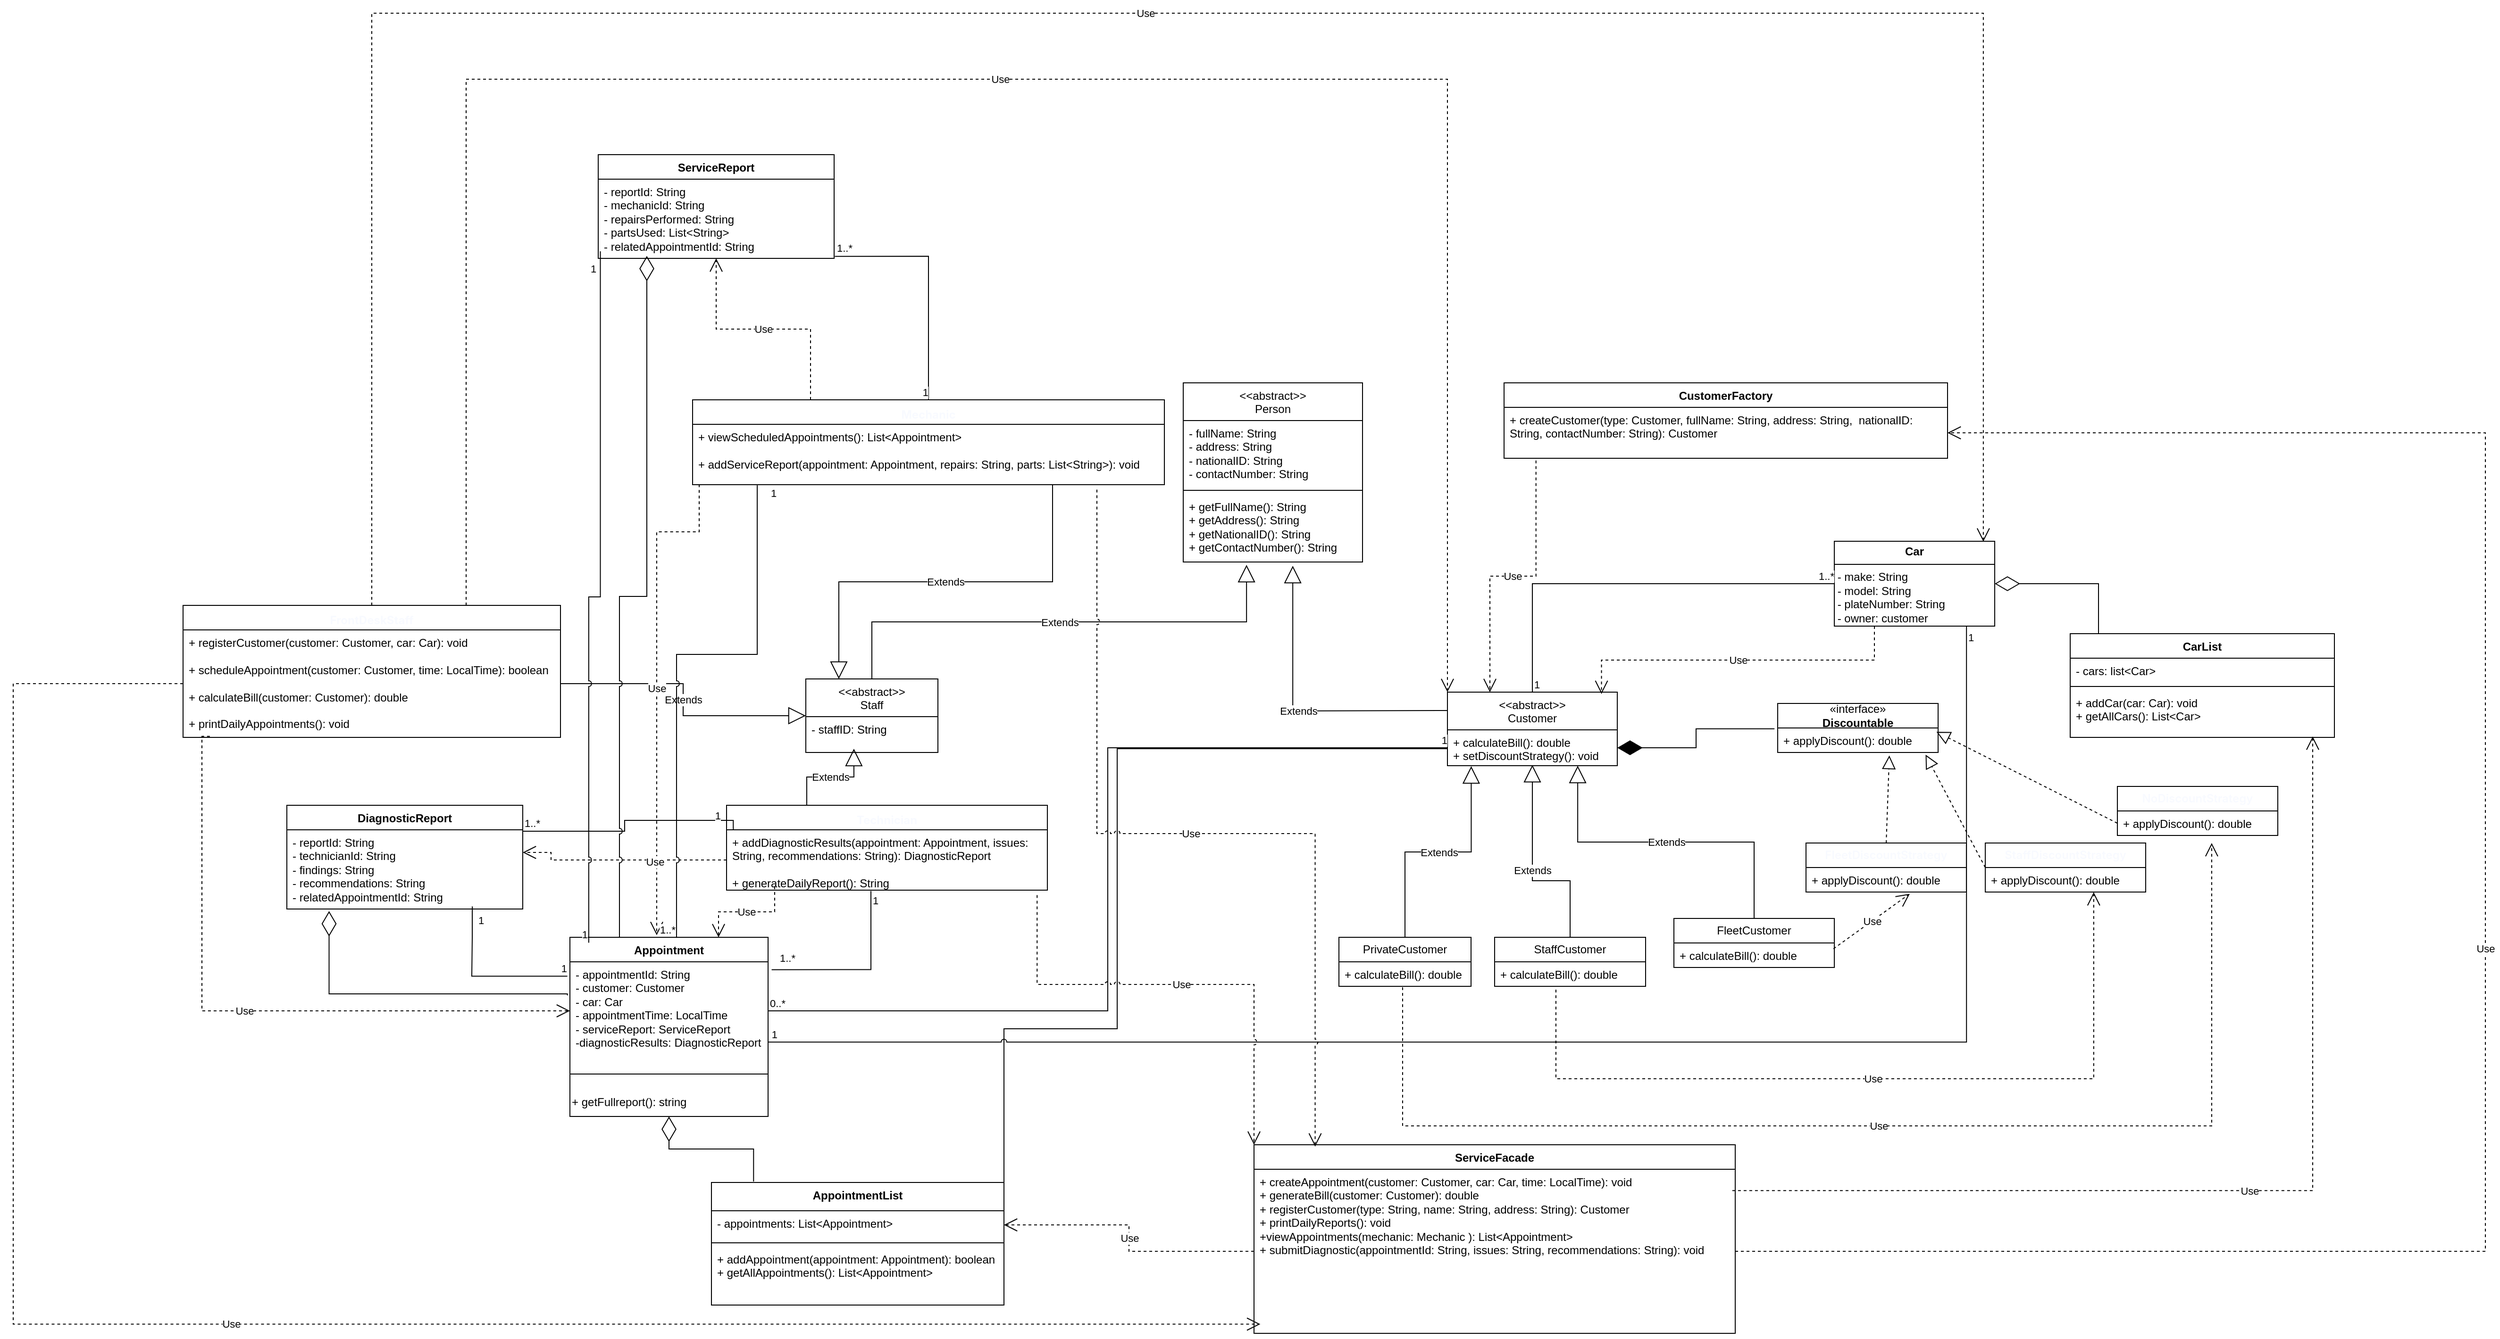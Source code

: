 <mxfile version="26.0.4">
  <diagram name="Page-1" id="F8OejdXnMEDwn3cMBVzV">
    <mxGraphModel dx="3134" dy="1936" grid="1" gridSize="10" guides="1" tooltips="1" connect="1" arrows="1" fold="1" page="1" pageScale="1" pageWidth="850" pageHeight="1100" math="0" shadow="0">
      <root>
        <mxCell id="0" />
        <mxCell id="1" parent="0" />
        <mxCell id="5vk18v3mWEnDuS70m716-1" value="PrivateCustomer" style="swimlane;fontStyle=0;childLayout=stackLayout;horizontal=1;startSize=26;fillColor=none;horizontalStack=0;resizeParent=1;resizeParentMax=0;resizeLast=0;collapsible=1;marginBottom=0;whiteSpace=wrap;html=1;" parent="1" vertex="1">
          <mxGeometry x="355" y="270" width="140" height="52" as="geometry" />
        </mxCell>
        <mxCell id="5vk18v3mWEnDuS70m716-2" value="&lt;div&gt;&lt;span style=&quot;background-color: transparent; color: light-dark(rgb(0, 0, 0), rgb(255, 255, 255));&quot;&gt;+ calculateBill(): double&lt;/span&gt;&lt;br&gt;&lt;/div&gt;&lt;div&gt;&lt;span style=&quot;background-color: transparent; color: light-dark(rgb(0, 0, 0), rgb(255, 255, 255));&quot;&gt;&lt;br&gt;&lt;/span&gt;&lt;/div&gt;" style="text;strokeColor=none;fillColor=none;align=left;verticalAlign=top;spacingLeft=4;spacingRight=4;overflow=hidden;rotatable=0;points=[[0,0.5],[1,0.5]];portConstraint=eastwest;whiteSpace=wrap;html=1;" parent="5vk18v3mWEnDuS70m716-1" vertex="1">
          <mxGeometry y="26" width="140" height="26" as="geometry" />
        </mxCell>
        <mxCell id="5vk18v3mWEnDuS70m716-3" value="FleetCustomer" style="swimlane;fontStyle=0;childLayout=stackLayout;horizontal=1;startSize=26;fillColor=none;horizontalStack=0;resizeParent=1;resizeParentMax=0;resizeLast=0;collapsible=1;marginBottom=0;whiteSpace=wrap;html=1;" parent="1" vertex="1">
          <mxGeometry x="710" y="250" width="170" height="52" as="geometry" />
        </mxCell>
        <mxCell id="5vk18v3mWEnDuS70m716-4" value="&lt;div&gt;&lt;span style=&quot;background-color: transparent; color: light-dark(rgb(0, 0, 0), rgb(255, 255, 255));&quot;&gt;+ calculateBill(): double&lt;/span&gt;&lt;br&gt;&lt;/div&gt;&lt;div&gt;&lt;span style=&quot;background-color: transparent; color: light-dark(rgb(0, 0, 0), rgb(255, 255, 255));&quot;&gt;&lt;br&gt;&lt;/span&gt;&lt;/div&gt;" style="text;strokeColor=none;fillColor=none;align=left;verticalAlign=top;spacingLeft=4;spacingRight=4;overflow=hidden;rotatable=0;points=[[0,0.5],[1,0.5]];portConstraint=eastwest;whiteSpace=wrap;html=1;" parent="5vk18v3mWEnDuS70m716-3" vertex="1">
          <mxGeometry y="26" width="170" height="26" as="geometry" />
        </mxCell>
        <mxCell id="5vk18v3mWEnDuS70m716-6" value="StaffCustomer" style="swimlane;fontStyle=0;childLayout=stackLayout;horizontal=1;startSize=26;fillColor=none;horizontalStack=0;resizeParent=1;resizeParentMax=0;resizeLast=0;collapsible=1;marginBottom=0;whiteSpace=wrap;html=1;" parent="1" vertex="1">
          <mxGeometry x="520" y="270" width="160" height="52" as="geometry" />
        </mxCell>
        <mxCell id="5vk18v3mWEnDuS70m716-7" value="&lt;div&gt;&lt;span style=&quot;background-color: transparent; color: light-dark(rgb(0, 0, 0), rgb(255, 255, 255));&quot;&gt;+ calculateBill(): double&lt;/span&gt;&lt;br&gt;&lt;/div&gt;&lt;div&gt;&lt;span style=&quot;background-color: transparent; color: light-dark(rgb(0, 0, 0), rgb(255, 255, 255));&quot;&gt;&lt;br&gt;&lt;/span&gt;&lt;/div&gt;" style="text;strokeColor=none;fillColor=none;align=left;verticalAlign=top;spacingLeft=4;spacingRight=4;overflow=hidden;rotatable=0;points=[[0,0.5],[1,0.5]];portConstraint=eastwest;whiteSpace=wrap;html=1;" parent="5vk18v3mWEnDuS70m716-6" vertex="1">
          <mxGeometry y="26" width="160" height="26" as="geometry" />
        </mxCell>
        <mxCell id="5vk18v3mWEnDuS70m716-9" value="&lt;span style=&quot;font-weight: 400;&quot;&gt;&amp;lt;&amp;lt;abstract&amp;gt;&amp;gt;&lt;/span&gt;&lt;div style=&quot;font-weight: 400;&quot;&gt;Customer&lt;/div&gt;" style="swimlane;fontStyle=1;align=center;verticalAlign=top;childLayout=stackLayout;horizontal=1;startSize=40;horizontalStack=0;resizeParent=1;resizeParentMax=0;resizeLast=0;collapsible=1;marginBottom=0;whiteSpace=wrap;html=1;" parent="1" vertex="1">
          <mxGeometry x="470" y="10" width="180" height="78" as="geometry" />
        </mxCell>
        <mxCell id="5vk18v3mWEnDuS70m716-10" value="&lt;div&gt;&lt;span style=&quot;background-color: transparent; color: light-dark(rgb(0, 0, 0), rgb(255, 255, 255));&quot;&gt;+ calculateBill(): double&lt;/span&gt;&lt;br&gt;&lt;/div&gt;&lt;div&gt;&lt;span style=&quot;background-color: transparent; color: light-dark(rgb(0, 0, 0), rgb(255, 255, 255));&quot;&gt;+ setDiscountStrategy(): void&lt;/span&gt;&lt;/div&gt;" style="text;strokeColor=none;fillColor=none;align=left;verticalAlign=top;spacingLeft=4;spacingRight=4;overflow=hidden;rotatable=0;points=[[0,0.5],[1,0.5]];portConstraint=eastwest;whiteSpace=wrap;html=1;" parent="5vk18v3mWEnDuS70m716-9" vertex="1">
          <mxGeometry y="40" width="180" height="38" as="geometry" />
        </mxCell>
        <mxCell id="5vk18v3mWEnDuS70m716-11" value="Extends" style="endArrow=block;endSize=16;endFill=0;html=1;rounded=0;exitX=0.5;exitY=0;exitDx=0;exitDy=0;entryX=0.767;entryY=1;entryDx=0;entryDy=0;entryPerimeter=0;edgeStyle=elbowEdgeStyle;elbow=vertical;" parent="1" source="5vk18v3mWEnDuS70m716-3" target="5vk18v3mWEnDuS70m716-10" edge="1">
          <mxGeometry width="160" relative="1" as="geometry">
            <mxPoint x="730" y="360" as="sourcePoint" />
            <mxPoint x="890" y="360" as="targetPoint" />
          </mxGeometry>
        </mxCell>
        <mxCell id="5vk18v3mWEnDuS70m716-12" value="Extends" style="endArrow=block;endSize=16;endFill=0;html=1;rounded=0;exitX=0.5;exitY=0;exitDx=0;exitDy=0;entryX=0.14;entryY=1.014;entryDx=0;entryDy=0;entryPerimeter=0;edgeStyle=elbowEdgeStyle;elbow=vertical;" parent="1" source="5vk18v3mWEnDuS70m716-1" target="5vk18v3mWEnDuS70m716-10" edge="1">
          <mxGeometry width="160" relative="1" as="geometry">
            <mxPoint x="670" y="400" as="sourcePoint" />
            <mxPoint x="650" y="260" as="targetPoint" />
          </mxGeometry>
        </mxCell>
        <mxCell id="5vk18v3mWEnDuS70m716-13" value="Extends" style="endArrow=block;endSize=16;endFill=0;html=1;rounded=0;exitX=0.5;exitY=0;exitDx=0;exitDy=0;entryX=0.5;entryY=0.978;entryDx=0;entryDy=0;entryPerimeter=0;edgeStyle=elbowEdgeStyle;elbow=vertical;" parent="1" source="5vk18v3mWEnDuS70m716-6" target="5vk18v3mWEnDuS70m716-10" edge="1">
          <mxGeometry width="160" relative="1" as="geometry">
            <mxPoint x="470" y="386" as="sourcePoint" />
            <mxPoint x="531" y="250" as="targetPoint" />
            <Array as="points">
              <mxPoint x="570" y="210" />
            </Array>
          </mxGeometry>
        </mxCell>
        <mxCell id="5vk18v3mWEnDuS70m716-14" value="«interface»&lt;br&gt;&lt;b&gt;Discountable&lt;/b&gt;" style="swimlane;fontStyle=0;childLayout=stackLayout;horizontal=1;startSize=26;fillColor=none;horizontalStack=0;resizeParent=1;resizeParentMax=0;resizeLast=0;collapsible=1;marginBottom=0;whiteSpace=wrap;html=1;" parent="1" vertex="1">
          <mxGeometry x="820" y="22" width="170" height="52" as="geometry" />
        </mxCell>
        <mxCell id="5vk18v3mWEnDuS70m716-15" value="+ applyDiscount(): double" style="text;strokeColor=none;fillColor=none;align=left;verticalAlign=top;spacingLeft=4;spacingRight=4;overflow=hidden;rotatable=0;points=[[0,0.5],[1,0.5]];portConstraint=eastwest;whiteSpace=wrap;html=1;" parent="5vk18v3mWEnDuS70m716-14" vertex="1">
          <mxGeometry y="26" width="170" height="26" as="geometry" />
        </mxCell>
        <mxCell id="5vk18v3mWEnDuS70m716-18" value="&lt;p style=&quot;margin:0px;margin-top:4px;text-align:center;&quot;&gt;&lt;b&gt;Car&lt;/b&gt;&lt;/p&gt;&lt;hr size=&quot;1&quot; style=&quot;border-style:solid;&quot;&gt;&amp;nbsp;- make: String&lt;br&gt;&amp;nbsp;- model: String&lt;div&gt;&amp;nbsp;- plateNumber: String&lt;br&gt;&lt;div style=&quot;height:2px;&quot;&gt;&amp;nbsp;- owner: customer&lt;/div&gt;&lt;/div&gt;" style="verticalAlign=top;align=left;overflow=fill;html=1;whiteSpace=wrap;" parent="1" vertex="1">
          <mxGeometry x="880" y="-150" width="170" height="90" as="geometry" />
        </mxCell>
        <mxCell id="5vk18v3mWEnDuS70m716-19" value="Use" style="endArrow=open;endSize=12;dashed=1;html=1;rounded=0;exitX=0.25;exitY=1;exitDx=0;exitDy=0;entryX=0.907;entryY=0.026;entryDx=0;entryDy=0;edgeStyle=elbowEdgeStyle;elbow=vertical;entryPerimeter=0;" parent="1" source="5vk18v3mWEnDuS70m716-18" target="5vk18v3mWEnDuS70m716-9" edge="1">
          <mxGeometry width="160" relative="1" as="geometry">
            <mxPoint x="650" y="-60" as="sourcePoint" />
            <mxPoint x="810" y="-60" as="targetPoint" />
          </mxGeometry>
        </mxCell>
        <mxCell id="5vk18v3mWEnDuS70m716-20" value="CarList" style="swimlane;fontStyle=1;align=center;verticalAlign=top;childLayout=stackLayout;horizontal=1;startSize=26;horizontalStack=0;resizeParent=1;resizeParentMax=0;resizeLast=0;collapsible=1;marginBottom=0;whiteSpace=wrap;html=1;" parent="1" vertex="1">
          <mxGeometry x="1130" y="-52" width="280" height="110" as="geometry" />
        </mxCell>
        <mxCell id="5vk18v3mWEnDuS70m716-21" value="- cars: list&amp;lt;Car&amp;gt;" style="text;strokeColor=none;fillColor=none;align=left;verticalAlign=top;spacingLeft=4;spacingRight=4;overflow=hidden;rotatable=0;points=[[0,0.5],[1,0.5]];portConstraint=eastwest;whiteSpace=wrap;html=1;" parent="5vk18v3mWEnDuS70m716-20" vertex="1">
          <mxGeometry y="26" width="280" height="26" as="geometry" />
        </mxCell>
        <mxCell id="5vk18v3mWEnDuS70m716-22" value="" style="line;strokeWidth=1;fillColor=none;align=left;verticalAlign=middle;spacingTop=-1;spacingLeft=3;spacingRight=3;rotatable=0;labelPosition=right;points=[];portConstraint=eastwest;strokeColor=inherit;" parent="5vk18v3mWEnDuS70m716-20" vertex="1">
          <mxGeometry y="52" width="280" height="8" as="geometry" />
        </mxCell>
        <mxCell id="5vk18v3mWEnDuS70m716-23" value="&lt;div&gt;+ addCar(car: Car): void&lt;/div&gt;&lt;div&gt;&lt;span style=&quot;background-color: transparent; color: light-dark(rgb(0, 0, 0), rgb(255, 255, 255));&quot;&gt;+ getAllCars(): List&amp;lt;Car&amp;gt;&lt;/span&gt;&lt;br&gt;&lt;/div&gt;" style="text;strokeColor=none;fillColor=none;align=left;verticalAlign=top;spacingLeft=4;spacingRight=4;overflow=hidden;rotatable=0;points=[[0,0.5],[1,0.5]];portConstraint=eastwest;whiteSpace=wrap;html=1;" parent="5vk18v3mWEnDuS70m716-20" vertex="1">
          <mxGeometry y="60" width="280" height="50" as="geometry" />
        </mxCell>
        <mxCell id="5vk18v3mWEnDuS70m716-24" value="&lt;div&gt;&lt;span style=&quot;font-weight: normal;&quot; data-end=&quot;374&quot; data-start=&quot;364&quot;&gt;&amp;lt;&amp;lt;abstract&amp;gt;&amp;gt;&lt;/span&gt;&lt;/div&gt;&lt;span style=&quot;font-weight: normal;&quot; data-end=&quot;374&quot; data-start=&quot;364&quot;&gt;Person&lt;/span&gt;" style="swimlane;fontStyle=1;align=center;verticalAlign=top;childLayout=stackLayout;horizontal=1;startSize=40;horizontalStack=0;resizeParent=1;resizeParentMax=0;resizeLast=0;collapsible=1;marginBottom=0;whiteSpace=wrap;html=1;" parent="1" vertex="1">
          <mxGeometry x="190" y="-318" width="190" height="190" as="geometry" />
        </mxCell>
        <mxCell id="5vk18v3mWEnDuS70m716-25" value="- fullName: String&lt;div&gt;- address: String&lt;br&gt;&lt;/div&gt;&lt;div&gt;- nationalID: String&lt;br&gt;&lt;/div&gt;&lt;div&gt;- contactNumber: String&lt;/div&gt;" style="text;strokeColor=none;fillColor=none;align=left;verticalAlign=top;spacingLeft=4;spacingRight=4;overflow=hidden;rotatable=0;points=[[0,0.5],[1,0.5]];portConstraint=eastwest;whiteSpace=wrap;html=1;" parent="5vk18v3mWEnDuS70m716-24" vertex="1">
          <mxGeometry y="40" width="190" height="70" as="geometry" />
        </mxCell>
        <mxCell id="5vk18v3mWEnDuS70m716-26" value="" style="line;strokeWidth=1;fillColor=none;align=left;verticalAlign=middle;spacingTop=-1;spacingLeft=3;spacingRight=3;rotatable=0;labelPosition=right;points=[];portConstraint=eastwest;strokeColor=inherit;" parent="5vk18v3mWEnDuS70m716-24" vertex="1">
          <mxGeometry y="110" width="190" height="8" as="geometry" />
        </mxCell>
        <mxCell id="5vk18v3mWEnDuS70m716-27" value="&lt;div&gt;+ getFullName(): String&lt;/div&gt;&lt;div&gt;+ getAddress(): String&lt;/div&gt;&lt;div&gt;+ getNationalID(): String&lt;/div&gt;&lt;div&gt;+ getContactNumber(): String&lt;/div&gt;" style="text;strokeColor=none;fillColor=none;align=left;verticalAlign=top;spacingLeft=4;spacingRight=4;overflow=hidden;rotatable=0;points=[[0,0.5],[1,0.5]];portConstraint=eastwest;whiteSpace=wrap;html=1;" parent="5vk18v3mWEnDuS70m716-24" vertex="1">
          <mxGeometry y="118" width="190" height="72" as="geometry" />
        </mxCell>
        <mxCell id="5vk18v3mWEnDuS70m716-28" value="Extends" style="endArrow=block;endSize=16;endFill=0;html=1;rounded=0;exitX=0;exitY=0.25;exitDx=0;exitDy=0;entryX=0.611;entryY=1.056;entryDx=0;entryDy=0;entryPerimeter=0;edgeStyle=elbowEdgeStyle;elbow=vertical;" parent="1" source="5vk18v3mWEnDuS70m716-9" target="5vk18v3mWEnDuS70m716-27" edge="1">
          <mxGeometry width="160" relative="1" as="geometry">
            <mxPoint x="420" y="-80" as="sourcePoint" />
            <mxPoint x="580" y="-80" as="targetPoint" />
            <Array as="points">
              <mxPoint x="390" y="30" />
            </Array>
          </mxGeometry>
        </mxCell>
        <mxCell id="5vk18v3mWEnDuS70m716-29" value="" style="endArrow=none;html=1;edgeStyle=orthogonalEdgeStyle;rounded=0;exitX=0.5;exitY=0;exitDx=0;exitDy=0;entryX=0;entryY=0.5;entryDx=0;entryDy=0;" parent="1" source="5vk18v3mWEnDuS70m716-9" target="5vk18v3mWEnDuS70m716-18" edge="1">
          <mxGeometry relative="1" as="geometry">
            <mxPoint x="540" y="-80" as="sourcePoint" />
            <mxPoint x="700" y="-80" as="targetPoint" />
          </mxGeometry>
        </mxCell>
        <mxCell id="5vk18v3mWEnDuS70m716-30" value="1" style="edgeLabel;resizable=0;html=1;align=left;verticalAlign=bottom;" parent="5vk18v3mWEnDuS70m716-29" connectable="0" vertex="1">
          <mxGeometry x="-1" relative="1" as="geometry" />
        </mxCell>
        <mxCell id="5vk18v3mWEnDuS70m716-31" value="1..*" style="edgeLabel;resizable=0;html=1;align=right;verticalAlign=bottom;" parent="5vk18v3mWEnDuS70m716-29" connectable="0" vertex="1">
          <mxGeometry x="1" relative="1" as="geometry" />
        </mxCell>
        <mxCell id="5vk18v3mWEnDuS70m716-32" value="" style="endArrow=diamondThin;endFill=0;endSize=24;html=1;rounded=0;exitX=0.5;exitY=0;exitDx=0;exitDy=0;edgeStyle=elbowEdgeStyle;entryX=1;entryY=0.5;entryDx=0;entryDy=0;" parent="1" source="5vk18v3mWEnDuS70m716-20" target="5vk18v3mWEnDuS70m716-18" edge="1">
          <mxGeometry width="160" relative="1" as="geometry">
            <mxPoint x="1110" y="-130" as="sourcePoint" />
            <mxPoint x="1110" y="-160" as="targetPoint" />
          </mxGeometry>
        </mxCell>
        <mxCell id="5vk18v3mWEnDuS70m716-33" value="&lt;span style=&quot;font-weight: 400;&quot;&gt;&amp;lt;&amp;lt;abstract&amp;gt;&amp;gt;&lt;/span&gt;&lt;div style=&quot;font-weight: 400;&quot;&gt;Staff&lt;/div&gt;" style="swimlane;fontStyle=1;align=center;verticalAlign=top;childLayout=stackLayout;horizontal=1;startSize=40;horizontalStack=0;resizeParent=1;resizeParentMax=0;resizeLast=0;collapsible=1;marginBottom=0;whiteSpace=wrap;html=1;" parent="1" vertex="1">
          <mxGeometry x="-210" y="-4" width="140" height="78" as="geometry" />
        </mxCell>
        <mxCell id="5vk18v3mWEnDuS70m716-34" value="&lt;div&gt;- staffID: String&lt;/div&gt;&lt;div&gt;&lt;span style=&quot;background-color: transparent; color: light-dark(rgb(0, 0, 0), rgb(255, 255, 255));&quot;&gt;&lt;br&gt;&lt;/span&gt;&lt;/div&gt;" style="text;strokeColor=none;fillColor=none;align=left;verticalAlign=top;spacingLeft=4;spacingRight=4;overflow=hidden;rotatable=0;points=[[0,0.5],[1,0.5]];portConstraint=eastwest;whiteSpace=wrap;html=1;" parent="5vk18v3mWEnDuS70m716-33" vertex="1">
          <mxGeometry y="40" width="140" height="38" as="geometry" />
        </mxCell>
        <mxCell id="5vk18v3mWEnDuS70m716-35" value="&lt;h4 style=&quot;line-height: 28.575px; margin: 18.288px 0px 13.716px; color: rgb(248, 250, 255); font-family: quote-cjk-patch, Inter, system-ui, -apple-system, BlinkMacSystemFont, &amp;quot;Segoe UI&amp;quot;, Roboto, &amp;quot;Noto Sans&amp;quot;, Ubuntu, Cantarell, &amp;quot;Helvetica Neue&amp;quot;, Oxygen, &amp;quot;Open Sans&amp;quot;, sans-serif; text-align: start;&quot;&gt;&lt;font style=&quot;&quot;&gt;FrontDeskStaff&lt;/font&gt;&lt;/h4&gt;" style="swimlane;fontStyle=0;childLayout=stackLayout;horizontal=1;startSize=26;fillColor=none;horizontalStack=0;resizeParent=1;resizeParentMax=0;resizeLast=0;collapsible=1;marginBottom=0;whiteSpace=wrap;html=1;" parent="1" vertex="1">
          <mxGeometry x="-870" y="-82" width="400" height="140" as="geometry" />
        </mxCell>
        <mxCell id="5vk18v3mWEnDuS70m716-36" value="&lt;div&gt;+ registerCustomer(customer: Customer, car: Car): void&lt;br&gt;&lt;br&gt;&lt;/div&gt;&lt;div&gt;+ scheduleAppointment(customer: Customer, time: LocalTime): boolean&lt;/div&gt;&lt;div&gt;&lt;br&gt;&lt;/div&gt;&lt;div&gt;+ calculateBill(customer: Customer): double&lt;/div&gt;&lt;div&gt;&lt;br&gt;&lt;/div&gt;&lt;div&gt;+ printDailyAppointments(): void&lt;/div&gt;" style="text;strokeColor=none;fillColor=none;align=left;verticalAlign=top;spacingLeft=4;spacingRight=4;overflow=hidden;rotatable=0;points=[[0,0.5],[1,0.5]];portConstraint=eastwest;whiteSpace=wrap;html=1;" parent="5vk18v3mWEnDuS70m716-35" vertex="1">
          <mxGeometry y="26" width="400" height="114" as="geometry" />
        </mxCell>
        <mxCell id="5vk18v3mWEnDuS70m716-37" value="Extends" style="endArrow=block;endSize=16;endFill=0;html=1;rounded=0;exitX=0.5;exitY=0;exitDx=0;exitDy=0;entryX=0.353;entryY=1.042;entryDx=0;entryDy=0;entryPerimeter=0;edgeStyle=elbowEdgeStyle;elbow=vertical;" parent="1" source="5vk18v3mWEnDuS70m716-33" target="5vk18v3mWEnDuS70m716-27" edge="1">
          <mxGeometry width="160" relative="1" as="geometry">
            <mxPoint x="-130" y="-80" as="sourcePoint" />
            <mxPoint x="30" y="-80" as="targetPoint" />
          </mxGeometry>
        </mxCell>
        <mxCell id="5vk18v3mWEnDuS70m716-38" value="Extends" style="endArrow=block;endSize=16;endFill=0;html=1;rounded=0;exitX=1;exitY=0.5;exitDx=0;exitDy=0;entryX=0;entryY=0.5;entryDx=0;entryDy=0;edgeStyle=elbowEdgeStyle;" parent="1" source="5vk18v3mWEnDuS70m716-36" target="5vk18v3mWEnDuS70m716-33" edge="1">
          <mxGeometry width="160" relative="1" as="geometry">
            <mxPoint x="-350" y="-120" as="sourcePoint" />
            <mxPoint x="-190" y="-120" as="targetPoint" />
          </mxGeometry>
        </mxCell>
        <mxCell id="5vk18v3mWEnDuS70m716-39" value="&lt;h4 style=&quot;line-height: 28.575px; margin: 18.288px 0px 13.716px; color: rgb(248, 250, 255); font-family: quote-cjk-patch, Inter, system-ui, -apple-system, BlinkMacSystemFont, &amp;quot;Segoe UI&amp;quot;, Roboto, &amp;quot;Noto Sans&amp;quot;, Ubuntu, Cantarell, &amp;quot;Helvetica Neue&amp;quot;, Oxygen, &amp;quot;Open Sans&amp;quot;, sans-serif; text-align: start;&quot;&gt;&lt;font style=&quot;&quot;&gt;Mechanic&lt;/font&gt;&lt;/h4&gt;" style="swimlane;fontStyle=0;childLayout=stackLayout;horizontal=1;startSize=26;fillColor=none;horizontalStack=0;resizeParent=1;resizeParentMax=0;resizeLast=0;collapsible=1;marginBottom=0;whiteSpace=wrap;html=1;" parent="1" vertex="1">
          <mxGeometry x="-330" y="-300" width="500" height="90" as="geometry" />
        </mxCell>
        <mxCell id="5vk18v3mWEnDuS70m716-40" value="&lt;div&gt;+ viewScheduledAppointments(): List&amp;lt;Appointment&amp;gt;&lt;/div&gt;&lt;div&gt;&lt;br&gt;&lt;/div&gt;&lt;div&gt;+ addServiceReport(appointment: Appointment, repairs: String, parts: List&amp;lt;String&amp;gt;): void&lt;/div&gt;" style="text;strokeColor=none;fillColor=none;align=left;verticalAlign=top;spacingLeft=4;spacingRight=4;overflow=hidden;rotatable=0;points=[[0,0.5],[1,0.5]];portConstraint=eastwest;whiteSpace=wrap;html=1;" parent="5vk18v3mWEnDuS70m716-39" vertex="1">
          <mxGeometry y="26" width="500" height="64" as="geometry" />
        </mxCell>
        <mxCell id="5vk18v3mWEnDuS70m716-41" value="Extends" style="endArrow=block;endSize=16;endFill=0;html=1;rounded=0;exitX=0.763;exitY=1.002;exitDx=0;exitDy=0;edgeStyle=elbowEdgeStyle;entryX=0.25;entryY=0;entryDx=0;entryDy=0;exitPerimeter=0;elbow=vertical;" parent="1" source="5vk18v3mWEnDuS70m716-40" target="5vk18v3mWEnDuS70m716-33" edge="1">
          <mxGeometry width="160" relative="1" as="geometry">
            <mxPoint x="-360" y="100" as="sourcePoint" />
            <mxPoint x="-180" y="-60" as="targetPoint" />
          </mxGeometry>
        </mxCell>
        <mxCell id="5vk18v3mWEnDuS70m716-42" value="&lt;h4 style=&quot;line-height: 28.575px; margin: 18.288px 0px 13.716px; color: rgb(248, 250, 255); font-family: quote-cjk-patch, Inter, system-ui, -apple-system, BlinkMacSystemFont, &amp;quot;Segoe UI&amp;quot;, Roboto, &amp;quot;Noto Sans&amp;quot;, Ubuntu, Cantarell, &amp;quot;Helvetica Neue&amp;quot;, Oxygen, &amp;quot;Open Sans&amp;quot;, sans-serif; text-align: start;&quot;&gt;&lt;font style=&quot;&quot;&gt;Technician&lt;/font&gt;&lt;/h4&gt;" style="swimlane;fontStyle=0;childLayout=stackLayout;horizontal=1;startSize=26;fillColor=none;horizontalStack=0;resizeParent=1;resizeParentMax=0;resizeLast=0;collapsible=1;marginBottom=0;whiteSpace=wrap;html=1;" parent="1" vertex="1">
          <mxGeometry x="-294" y="130" width="340" height="90" as="geometry" />
        </mxCell>
        <mxCell id="5vk18v3mWEnDuS70m716-43" value="&lt;div&gt;+ addDiagnosticResults(appointment: Appointment, issues: String, recommendations: String):&amp;nbsp;&lt;span style=&quot;text-align: center; background-color: transparent; color: light-dark(rgb(0, 0, 0), rgb(255, 255, 255));&quot;&gt;DiagnosticReport&lt;/span&gt;&lt;/div&gt;&lt;div&gt;&lt;br&gt;&lt;/div&gt;&lt;div&gt;+ generateDailyReport(): String&lt;/div&gt;" style="text;strokeColor=none;fillColor=none;align=left;verticalAlign=top;spacingLeft=4;spacingRight=4;overflow=hidden;rotatable=0;points=[[0,0.5],[1,0.5]];portConstraint=eastwest;whiteSpace=wrap;html=1;" parent="5vk18v3mWEnDuS70m716-42" vertex="1">
          <mxGeometry y="26" width="340" height="64" as="geometry" />
        </mxCell>
        <mxCell id="5vk18v3mWEnDuS70m716-44" value="Extends" style="endArrow=block;endSize=16;endFill=0;html=1;rounded=0;exitX=0.25;exitY=0;exitDx=0;exitDy=0;entryX=0.364;entryY=0.895;entryDx=0;entryDy=0;entryPerimeter=0;edgeStyle=elbowEdgeStyle;elbow=vertical;" parent="1" source="5vk18v3mWEnDuS70m716-42" target="5vk18v3mWEnDuS70m716-34" edge="1">
          <mxGeometry width="160" relative="1" as="geometry">
            <mxPoint x="-100" y="110" as="sourcePoint" />
            <mxPoint x="60" y="110" as="targetPoint" />
          </mxGeometry>
        </mxCell>
        <mxCell id="5vk18v3mWEnDuS70m716-45" value="Appointment" style="swimlane;fontStyle=1;align=center;verticalAlign=top;childLayout=stackLayout;horizontal=1;startSize=26;horizontalStack=0;resizeParent=1;resizeParentMax=0;resizeLast=0;collapsible=1;marginBottom=0;whiteSpace=wrap;html=1;" parent="1" vertex="1">
          <mxGeometry x="-460" y="270" width="210" height="190" as="geometry" />
        </mxCell>
        <mxCell id="5vk18v3mWEnDuS70m716-46" value="&lt;div&gt;- appointmentId: String&lt;/div&gt;&lt;div&gt;- customer: Customer&lt;/div&gt;&lt;div&gt;- car: Car&lt;/div&gt;&lt;div&gt;- appointmentTime: LocalTime&lt;/div&gt;&lt;div&gt;&lt;span style=&quot;background-color: transparent; color: light-dark(rgb(0, 0, 0), rgb(255, 255, 255));&quot;&gt;- serviceReport:&amp;nbsp;&lt;/span&gt;&lt;span style=&quot;text-align: center; background-color: transparent; color: light-dark(rgb(0, 0, 0), rgb(255, 255, 255));&quot;&gt;ServiceReport&lt;/span&gt;&lt;br&gt;&lt;/div&gt;&lt;div&gt;-diagnosticResults:&amp;nbsp;&lt;span style=&quot;text-align: center; background-color: transparent; color: light-dark(rgb(0, 0, 0), rgb(255, 255, 255));&quot;&gt;DiagnosticReport&lt;/span&gt;&lt;br&gt;&lt;/div&gt;&lt;div&gt;&lt;span style=&quot;text-align: center; background-color: transparent; color: light-dark(rgb(0, 0, 0), rgb(255, 255, 255));&quot;&gt;&lt;br&gt;&lt;/span&gt;&lt;/div&gt;" style="text;strokeColor=none;fillColor=none;align=left;verticalAlign=top;spacingLeft=4;spacingRight=4;overflow=hidden;rotatable=0;points=[[0,0.5],[1,0.5]];portConstraint=eastwest;whiteSpace=wrap;html=1;" parent="5vk18v3mWEnDuS70m716-45" vertex="1">
          <mxGeometry y="26" width="210" height="104" as="geometry" />
        </mxCell>
        <mxCell id="wF2g9k7fzstQkLWdK_E1-3" value="" style="line;strokeWidth=1;fillColor=none;align=left;verticalAlign=middle;spacingTop=-1;spacingLeft=3;spacingRight=3;rotatable=0;labelPosition=right;points=[];portConstraint=eastwest;strokeColor=inherit;" vertex="1" parent="5vk18v3mWEnDuS70m716-45">
          <mxGeometry y="130" width="210" height="30" as="geometry" />
        </mxCell>
        <mxCell id="wF2g9k7fzstQkLWdK_E1-4" value="+ getFullreport(): string" style="text;html=1;align=left;verticalAlign=middle;whiteSpace=wrap;rounded=0;" vertex="1" parent="5vk18v3mWEnDuS70m716-45">
          <mxGeometry y="160" width="210" height="30" as="geometry" />
        </mxCell>
        <mxCell id="5vk18v3mWEnDuS70m716-47" value="Use" style="endArrow=open;endSize=12;dashed=1;html=1;rounded=0;exitX=0.5;exitY=0;exitDx=0;exitDy=0;entryX=0.929;entryY=0.004;entryDx=0;entryDy=0;edgeStyle=elbowEdgeStyle;elbow=vertical;entryPerimeter=0;" parent="1" source="5vk18v3mWEnDuS70m716-35" target="5vk18v3mWEnDuS70m716-18" edge="1">
          <mxGeometry width="160" relative="1" as="geometry">
            <mxPoint x="-540" y="-160" as="sourcePoint" />
            <mxPoint x="540" y="-370" as="targetPoint" />
            <Array as="points">
              <mxPoint x="160" y="-710" />
            </Array>
          </mxGeometry>
        </mxCell>
        <mxCell id="5vk18v3mWEnDuS70m716-48" value="Use" style="endArrow=open;endSize=12;dashed=1;html=1;rounded=0;exitX=0.75;exitY=0;exitDx=0;exitDy=0;edgeStyle=elbowEdgeStyle;elbow=vertical;entryX=0;entryY=0;entryDx=0;entryDy=0;" parent="1" source="5vk18v3mWEnDuS70m716-35" target="5vk18v3mWEnDuS70m716-9" edge="1">
          <mxGeometry x="-0.0" width="160" relative="1" as="geometry">
            <mxPoint x="-290" y="-270" as="sourcePoint" />
            <mxPoint x="700" y="-250" as="targetPoint" />
            <Array as="points">
              <mxPoint x="-80" y="-640" />
            </Array>
            <mxPoint as="offset" />
          </mxGeometry>
        </mxCell>
        <mxCell id="5vk18v3mWEnDuS70m716-49" value="" style="endArrow=none;html=1;edgeStyle=elbowEdgeStyle;rounded=0;exitX=1;exitY=0.5;exitDx=0;exitDy=0;entryX=0;entryY=0.5;entryDx=0;entryDy=0;" parent="1" source="5vk18v3mWEnDuS70m716-46" target="5vk18v3mWEnDuS70m716-10" edge="1">
          <mxGeometry relative="1" as="geometry">
            <mxPoint x="60" y="390" as="sourcePoint" />
            <mxPoint x="220" y="70" as="targetPoint" />
          </mxGeometry>
        </mxCell>
        <mxCell id="5vk18v3mWEnDuS70m716-50" value="0..*" style="edgeLabel;resizable=0;html=1;align=left;verticalAlign=bottom;" parent="5vk18v3mWEnDuS70m716-49" connectable="0" vertex="1">
          <mxGeometry x="-1" relative="1" as="geometry" />
        </mxCell>
        <mxCell id="5vk18v3mWEnDuS70m716-51" value="1" style="edgeLabel;resizable=0;html=1;align=right;verticalAlign=bottom;" parent="5vk18v3mWEnDuS70m716-49" connectable="0" vertex="1">
          <mxGeometry x="1" relative="1" as="geometry" />
        </mxCell>
        <mxCell id="5vk18v3mWEnDuS70m716-52" value="AppointmentList" style="swimlane;fontStyle=1;align=center;verticalAlign=top;childLayout=stackLayout;horizontal=1;startSize=30;horizontalStack=0;resizeParent=1;resizeParentMax=0;resizeLast=0;collapsible=1;marginBottom=0;whiteSpace=wrap;html=1;" parent="1" vertex="1">
          <mxGeometry x="-310" y="530" width="310" height="130" as="geometry" />
        </mxCell>
        <mxCell id="5vk18v3mWEnDuS70m716-53" value="&lt;div&gt;- appointments: List&amp;lt;Appointment&amp;gt;&lt;/div&gt;&lt;div&gt;&lt;br&gt;&lt;/div&gt;" style="text;strokeColor=none;fillColor=none;align=left;verticalAlign=top;spacingLeft=4;spacingRight=4;overflow=hidden;rotatable=0;points=[[0,0.5],[1,0.5]];portConstraint=eastwest;whiteSpace=wrap;html=1;" parent="5vk18v3mWEnDuS70m716-52" vertex="1">
          <mxGeometry y="30" width="310" height="30" as="geometry" />
        </mxCell>
        <mxCell id="5vk18v3mWEnDuS70m716-54" value="" style="line;strokeWidth=1;fillColor=none;align=left;verticalAlign=middle;spacingTop=-1;spacingLeft=3;spacingRight=3;rotatable=0;labelPosition=right;points=[];portConstraint=eastwest;strokeColor=inherit;" parent="5vk18v3mWEnDuS70m716-52" vertex="1">
          <mxGeometry y="60" width="310" height="8" as="geometry" />
        </mxCell>
        <mxCell id="5vk18v3mWEnDuS70m716-55" value="&lt;div&gt;+ addAppointment(appointment: Appointment): boolean&lt;/div&gt;&lt;div&gt;&lt;span style=&quot;background-color: transparent; color: light-dark(rgb(0, 0, 0), rgb(255, 255, 255));&quot;&gt;+ getAllAppointments(): List&amp;lt;Appointment&amp;gt;&lt;/span&gt;&lt;br&gt;&lt;/div&gt;" style="text;strokeColor=none;fillColor=none;align=left;verticalAlign=top;spacingLeft=4;spacingRight=4;overflow=hidden;rotatable=0;points=[[0,0.5],[1,0.5]];portConstraint=eastwest;whiteSpace=wrap;html=1;" parent="5vk18v3mWEnDuS70m716-52" vertex="1">
          <mxGeometry y="68" width="310" height="62" as="geometry" />
        </mxCell>
        <mxCell id="5vk18v3mWEnDuS70m716-56" value="" style="endArrow=diamondThin;endFill=0;endSize=24;html=1;rounded=0;exitX=0.144;exitY=-0.008;exitDx=0;exitDy=0;edgeStyle=elbowEdgeStyle;elbow=vertical;exitPerimeter=0;entryX=0.5;entryY=1;entryDx=0;entryDy=0;" parent="1" source="5vk18v3mWEnDuS70m716-52" target="5vk18v3mWEnDuS70m716-45" edge="1">
          <mxGeometry width="160" relative="1" as="geometry">
            <mxPoint x="-330" y="560" as="sourcePoint" />
            <mxPoint x="-560" y="410" as="targetPoint" />
          </mxGeometry>
        </mxCell>
        <mxCell id="5vk18v3mWEnDuS70m716-57" value="" style="endArrow=none;html=1;edgeStyle=orthogonalEdgeStyle;rounded=0;exitX=1;exitY=0.5;exitDx=0;exitDy=0;entryX=0;entryY=0.5;entryDx=0;entryDy=0;" parent="1" source="5vk18v3mWEnDuS70m716-53" target="5vk18v3mWEnDuS70m716-10" edge="1">
          <mxGeometry relative="1" as="geometry">
            <mxPoint x="30" y="620" as="sourcePoint" />
            <mxPoint x="280" y="70" as="targetPoint" />
            <Array as="points">
              <mxPoint x="120" y="367" />
              <mxPoint x="120" y="70" />
              <mxPoint x="470" y="70" />
            </Array>
          </mxGeometry>
        </mxCell>
        <mxCell id="5vk18v3mWEnDuS70m716-58" value="" style="endArrow=none;html=1;edgeStyle=orthogonalEdgeStyle;rounded=0;exitX=0.824;exitY=1;exitDx=0;exitDy=0;exitPerimeter=0;entryX=1;entryY=0.818;entryDx=0;entryDy=0;entryPerimeter=0;jumpStyle=arc;" parent="1" source="5vk18v3mWEnDuS70m716-18" target="5vk18v3mWEnDuS70m716-46" edge="1">
          <mxGeometry relative="1" as="geometry">
            <mxPoint x="1030" y="190" as="sourcePoint" />
            <mxPoint x="1190" y="190" as="targetPoint" />
          </mxGeometry>
        </mxCell>
        <mxCell id="5vk18v3mWEnDuS70m716-59" value="1" style="edgeLabel;resizable=0;html=1;align=left;verticalAlign=bottom;" parent="5vk18v3mWEnDuS70m716-58" connectable="0" vertex="1">
          <mxGeometry x="-1" relative="1" as="geometry">
            <mxPoint y="20" as="offset" />
          </mxGeometry>
        </mxCell>
        <mxCell id="5vk18v3mWEnDuS70m716-60" value="1" style="edgeLabel;resizable=0;html=1;align=right;verticalAlign=bottom;" parent="5vk18v3mWEnDuS70m716-58" connectable="0" vertex="1">
          <mxGeometry x="1" relative="1" as="geometry">
            <mxPoint x="10" as="offset" />
          </mxGeometry>
        </mxCell>
        <mxCell id="5vk18v3mWEnDuS70m716-61" value="Use" style="endArrow=open;endSize=12;dashed=1;html=1;rounded=0;exitX=0.071;exitY=0.99;exitDx=0;exitDy=0;exitPerimeter=0;entryX=0;entryY=0.5;entryDx=0;entryDy=0;edgeStyle=elbowEdgeStyle;" parent="1" source="5vk18v3mWEnDuS70m716-36" target="5vk18v3mWEnDuS70m716-46" edge="1">
          <mxGeometry width="160" relative="1" as="geometry">
            <mxPoint x="-990" y="120" as="sourcePoint" />
            <mxPoint x="-830" y="120" as="targetPoint" />
            <Array as="points">
              <mxPoint x="-850" y="220" />
            </Array>
          </mxGeometry>
        </mxCell>
        <mxCell id="5vk18v3mWEnDuS70m716-62" value="Use" style="endArrow=open;endSize=12;dashed=1;html=1;rounded=0;exitX=0.014;exitY=0.995;exitDx=0;exitDy=0;exitPerimeter=0;entryX=0.438;entryY=-0.012;entryDx=0;entryDy=0;edgeStyle=elbowEdgeStyle;elbow=vertical;entryPerimeter=0;" parent="1" source="5vk18v3mWEnDuS70m716-40" target="5vk18v3mWEnDuS70m716-45" edge="1">
          <mxGeometry width="160" relative="1" as="geometry">
            <mxPoint x="-620" y="270" as="sourcePoint" />
            <mxPoint x="-460" y="270" as="targetPoint" />
            <Array as="points">
              <mxPoint x="-200" y="-160" />
            </Array>
          </mxGeometry>
        </mxCell>
        <mxCell id="5vk18v3mWEnDuS70m716-63" value="Use" style="endArrow=open;endSize=12;dashed=1;html=1;rounded=0;exitX=0.15;exitY=0.938;exitDx=0;exitDy=0;exitPerimeter=0;entryX=0.75;entryY=0;entryDx=0;entryDy=0;edgeStyle=elbowEdgeStyle;elbow=vertical;" parent="1" source="5vk18v3mWEnDuS70m716-43" target="5vk18v3mWEnDuS70m716-45" edge="1">
          <mxGeometry width="160" relative="1" as="geometry">
            <mxPoint x="-264" y="224" as="sourcePoint" />
            <mxPoint x="-210" y="270" as="targetPoint" />
          </mxGeometry>
        </mxCell>
        <mxCell id="5vk18v3mWEnDuS70m716-65" value="CustomerFactory" style="swimlane;fontStyle=1;align=center;verticalAlign=top;childLayout=stackLayout;horizontal=1;startSize=26;horizontalStack=0;resizeParent=1;resizeParentMax=0;resizeLast=0;collapsible=1;marginBottom=0;whiteSpace=wrap;html=1;" parent="1" vertex="1">
          <mxGeometry x="530" y="-318" width="470" height="80" as="geometry" />
        </mxCell>
        <mxCell id="5vk18v3mWEnDuS70m716-66" value="+ createCustomer(type: Customer, fullName: String, address: String,&amp;nbsp; nationalID: String, contactNumber: String): Customer" style="text;strokeColor=none;fillColor=none;align=left;verticalAlign=top;spacingLeft=4;spacingRight=4;overflow=hidden;rotatable=0;points=[[0,0.5],[1,0.5]];portConstraint=eastwest;whiteSpace=wrap;html=1;" parent="5vk18v3mWEnDuS70m716-65" vertex="1">
          <mxGeometry y="26" width="470" height="54" as="geometry" />
        </mxCell>
        <mxCell id="5vk18v3mWEnDuS70m716-67" value="Use" style="endArrow=open;endSize=12;dashed=1;html=1;rounded=0;exitX=0.072;exitY=1.043;exitDx=0;exitDy=0;exitPerimeter=0;entryX=0.25;entryY=0;entryDx=0;entryDy=0;edgeStyle=elbowEdgeStyle;elbow=vertical;" parent="1" source="5vk18v3mWEnDuS70m716-66" target="5vk18v3mWEnDuS70m716-9" edge="1">
          <mxGeometry width="160" relative="1" as="geometry">
            <mxPoint x="560" y="-180" as="sourcePoint" />
            <mxPoint x="720" y="-180" as="targetPoint" />
          </mxGeometry>
        </mxCell>
        <mxCell id="5vk18v3mWEnDuS70m716-68" value="DiagnosticReport" style="swimlane;fontStyle=1;align=center;verticalAlign=top;childLayout=stackLayout;horizontal=1;startSize=26;horizontalStack=0;resizeParent=1;resizeParentMax=0;resizeLast=0;collapsible=1;marginBottom=0;whiteSpace=wrap;html=1;" parent="1" vertex="1">
          <mxGeometry x="-760" y="130" width="250" height="110" as="geometry" />
        </mxCell>
        <mxCell id="5vk18v3mWEnDuS70m716-69" value="&lt;div&gt;- reportId: String&lt;/div&gt;&lt;div&gt;- technicianId: String&lt;/div&gt;&lt;div&gt;- findings: String&lt;/div&gt;&lt;div&gt;- recommendations: String&lt;/div&gt;&lt;div&gt;- relatedAppointmentId: String&amp;nbsp;&lt;/div&gt;" style="text;strokeColor=none;fillColor=none;align=left;verticalAlign=top;spacingLeft=4;spacingRight=4;overflow=hidden;rotatable=0;points=[[0,0.5],[1,0.5]];portConstraint=eastwest;whiteSpace=wrap;html=1;" parent="5vk18v3mWEnDuS70m716-68" vertex="1">
          <mxGeometry y="26" width="250" height="84" as="geometry" />
        </mxCell>
        <mxCell id="5vk18v3mWEnDuS70m716-73" value="ServiceReport" style="swimlane;fontStyle=1;align=center;verticalAlign=top;childLayout=stackLayout;horizontal=1;startSize=26;horizontalStack=0;resizeParent=1;resizeParentMax=0;resizeLast=0;collapsible=1;marginBottom=0;whiteSpace=wrap;html=1;" parent="1" vertex="1">
          <mxGeometry x="-430" y="-560" width="250" height="110" as="geometry" />
        </mxCell>
        <mxCell id="5vk18v3mWEnDuS70m716-74" value="&lt;div&gt;- reportId: String&lt;/div&gt;&lt;div&gt;- mechanicId: String&lt;/div&gt;&lt;div&gt;- repairsPerformed: String&lt;/div&gt;&lt;div&gt;- partsUsed: List&amp;lt;String&amp;gt;&lt;/div&gt;&lt;div&gt;- relatedAppointmentId: String&lt;/div&gt;&lt;div&gt;&lt;br&gt;&lt;/div&gt;" style="text;strokeColor=none;fillColor=none;align=left;verticalAlign=top;spacingLeft=4;spacingRight=4;overflow=hidden;rotatable=0;points=[[0,0.5],[1,0.5]];portConstraint=eastwest;whiteSpace=wrap;html=1;" parent="5vk18v3mWEnDuS70m716-73" vertex="1">
          <mxGeometry y="26" width="250" height="84" as="geometry" />
        </mxCell>
        <mxCell id="5vk18v3mWEnDuS70m716-75" value="Use" style="endArrow=open;endSize=12;dashed=1;html=1;rounded=0;exitX=0;exitY=0.5;exitDx=0;exitDy=0;edgeStyle=elbowEdgeStyle;" parent="1" source="5vk18v3mWEnDuS70m716-43" target="5vk18v3mWEnDuS70m716-69" edge="1">
          <mxGeometry x="-0.321" y="2" width="160" relative="1" as="geometry">
            <mxPoint x="-480" y="190" as="sourcePoint" />
            <mxPoint x="-320" y="190" as="targetPoint" />
            <Array as="points">
              <mxPoint x="-480" y="180" />
            </Array>
            <mxPoint as="offset" />
          </mxGeometry>
        </mxCell>
        <mxCell id="5vk18v3mWEnDuS70m716-76" value="Use" style="endArrow=open;endSize=12;dashed=1;html=1;rounded=0;exitX=0.25;exitY=0;exitDx=0;exitDy=0;edgeStyle=elbowEdgeStyle;elbow=vertical;" parent="1" source="5vk18v3mWEnDuS70m716-39" target="5vk18v3mWEnDuS70m716-74" edge="1">
          <mxGeometry width="160" relative="1" as="geometry">
            <mxPoint x="-280" y="-390" as="sourcePoint" />
            <mxPoint x="-150" y="-340" as="targetPoint" />
          </mxGeometry>
        </mxCell>
        <mxCell id="5vk18v3mWEnDuS70m716-77" value="" style="endArrow=none;html=1;edgeStyle=orthogonalEdgeStyle;rounded=0;exitX=0.137;exitY=1.009;exitDx=0;exitDy=0;exitPerimeter=0;entryX=0.538;entryY=0.003;entryDx=0;entryDy=0;entryPerimeter=0;jumpStyle=arc;" parent="1" source="5vk18v3mWEnDuS70m716-40" target="5vk18v3mWEnDuS70m716-45" edge="1">
          <mxGeometry relative="1" as="geometry">
            <mxPoint x="-300" y="-120" as="sourcePoint" />
            <mxPoint x="-140" y="-120" as="targetPoint" />
            <Array as="points">
              <mxPoint x="-262" y="-30" />
              <mxPoint x="-347" y="-30" />
            </Array>
          </mxGeometry>
        </mxCell>
        <mxCell id="5vk18v3mWEnDuS70m716-78" value="1" style="edgeLabel;resizable=0;html=1;align=left;verticalAlign=bottom;" parent="5vk18v3mWEnDuS70m716-77" connectable="0" vertex="1">
          <mxGeometry x="-1" relative="1" as="geometry">
            <mxPoint x="12" y="17" as="offset" />
          </mxGeometry>
        </mxCell>
        <mxCell id="5vk18v3mWEnDuS70m716-79" value="1..*" style="edgeLabel;resizable=0;html=1;align=right;verticalAlign=bottom;" parent="5vk18v3mWEnDuS70m716-77" connectable="0" vertex="1">
          <mxGeometry x="1" relative="1" as="geometry" />
        </mxCell>
        <mxCell id="5vk18v3mWEnDuS70m716-80" value="" style="endArrow=none;html=1;edgeStyle=orthogonalEdgeStyle;rounded=0;exitX=0.45;exitY=1.013;exitDx=0;exitDy=0;exitPerimeter=0;entryX=1.018;entryY=0.08;entryDx=0;entryDy=0;entryPerimeter=0;" parent="1" source="5vk18v3mWEnDuS70m716-43" target="5vk18v3mWEnDuS70m716-46" edge="1">
          <mxGeometry relative="1" as="geometry">
            <mxPoint x="-150" y="290" as="sourcePoint" />
            <mxPoint x="10" y="290" as="targetPoint" />
          </mxGeometry>
        </mxCell>
        <mxCell id="5vk18v3mWEnDuS70m716-81" value="1" style="edgeLabel;resizable=0;html=1;align=left;verticalAlign=bottom;" parent="5vk18v3mWEnDuS70m716-80" connectable="0" vertex="1">
          <mxGeometry x="-1" relative="1" as="geometry">
            <mxPoint y="19" as="offset" />
          </mxGeometry>
        </mxCell>
        <mxCell id="5vk18v3mWEnDuS70m716-82" value="1..*" style="edgeLabel;resizable=0;html=1;align=right;verticalAlign=bottom;" parent="5vk18v3mWEnDuS70m716-80" connectable="0" vertex="1">
          <mxGeometry x="1" relative="1" as="geometry">
            <mxPoint x="26" y="-4" as="offset" />
          </mxGeometry>
        </mxCell>
        <mxCell id="5vk18v3mWEnDuS70m716-83" value="" style="endArrow=none;html=1;edgeStyle=orthogonalEdgeStyle;rounded=0;exitX=0.786;exitY=0.968;exitDx=0;exitDy=0;exitPerimeter=0;entryX=-0.013;entryY=0.147;entryDx=0;entryDy=0;entryPerimeter=0;" parent="1" source="5vk18v3mWEnDuS70m716-69" target="5vk18v3mWEnDuS70m716-46" edge="1">
          <mxGeometry relative="1" as="geometry">
            <mxPoint x="-580" y="270.014" as="sourcePoint" />
            <mxPoint x="-552.25" y="326.57" as="targetPoint" />
            <Array as="points">
              <mxPoint x="-564" y="270" />
              <mxPoint x="-564" y="297" />
              <mxPoint x="-564" y="311" />
            </Array>
          </mxGeometry>
        </mxCell>
        <mxCell id="5vk18v3mWEnDuS70m716-84" value="1" style="edgeLabel;resizable=0;html=1;align=left;verticalAlign=bottom;" parent="5vk18v3mWEnDuS70m716-83" connectable="0" vertex="1">
          <mxGeometry x="-1" relative="1" as="geometry">
            <mxPoint x="4" y="23" as="offset" />
          </mxGeometry>
        </mxCell>
        <mxCell id="5vk18v3mWEnDuS70m716-85" value="1" style="edgeLabel;resizable=0;html=1;align=right;verticalAlign=bottom;" parent="5vk18v3mWEnDuS70m716-83" connectable="0" vertex="1">
          <mxGeometry x="1" relative="1" as="geometry" />
        </mxCell>
        <mxCell id="5vk18v3mWEnDuS70m716-87" value="" style="endArrow=none;html=1;edgeStyle=elbowEdgeStyle;rounded=0;exitX=0.009;exitY=0.911;exitDx=0;exitDy=0;exitPerimeter=0;entryX=0.095;entryY=0.03;entryDx=0;entryDy=0;entryPerimeter=0;elbow=vertical;jumpStyle=arc;" parent="1" source="5vk18v3mWEnDuS70m716-74" target="5vk18v3mWEnDuS70m716-45" edge="1">
          <mxGeometry relative="1" as="geometry">
            <mxPoint x="-430" y="-450.0" as="sourcePoint" />
            <mxPoint x="-450.05" y="270" as="targetPoint" />
          </mxGeometry>
        </mxCell>
        <mxCell id="5vk18v3mWEnDuS70m716-88" value="1" style="edgeLabel;resizable=0;html=1;align=left;verticalAlign=bottom;" parent="5vk18v3mWEnDuS70m716-87" connectable="0" vertex="1">
          <mxGeometry x="-1" relative="1" as="geometry">
            <mxPoint x="-12" y="27" as="offset" />
          </mxGeometry>
        </mxCell>
        <mxCell id="5vk18v3mWEnDuS70m716-89" value="1" style="edgeLabel;resizable=0;html=1;align=right;verticalAlign=bottom;" parent="5vk18v3mWEnDuS70m716-87" connectable="0" vertex="1">
          <mxGeometry x="1" relative="1" as="geometry" />
        </mxCell>
        <mxCell id="5vk18v3mWEnDuS70m716-90" value="" style="endArrow=none;html=1;edgeStyle=orthogonalEdgeStyle;rounded=0;exitX=1.003;exitY=0.974;exitDx=0;exitDy=0;exitPerimeter=0;entryX=0.5;entryY=0;entryDx=0;entryDy=0;" parent="1" source="5vk18v3mWEnDuS70m716-74" target="5vk18v3mWEnDuS70m716-39" edge="1">
          <mxGeometry relative="1" as="geometry">
            <mxPoint x="-180" y="-360" as="sourcePoint" />
            <mxPoint x="-20" y="-360" as="targetPoint" />
          </mxGeometry>
        </mxCell>
        <mxCell id="5vk18v3mWEnDuS70m716-91" value="1..*" style="edgeLabel;resizable=0;html=1;align=left;verticalAlign=bottom;" parent="5vk18v3mWEnDuS70m716-90" connectable="0" vertex="1">
          <mxGeometry x="-1" relative="1" as="geometry" />
        </mxCell>
        <mxCell id="5vk18v3mWEnDuS70m716-92" value="1" style="edgeLabel;resizable=0;html=1;align=right;verticalAlign=bottom;" parent="5vk18v3mWEnDuS70m716-90" connectable="0" vertex="1">
          <mxGeometry x="1" relative="1" as="geometry" />
        </mxCell>
        <mxCell id="5vk18v3mWEnDuS70m716-93" value="" style="endArrow=none;html=1;edgeStyle=orthogonalEdgeStyle;rounded=0;exitX=1;exitY=0.25;exitDx=0;exitDy=0;entryX=0.021;entryY=0.007;entryDx=0;entryDy=0;entryPerimeter=0;" parent="1" source="5vk18v3mWEnDuS70m716-68" target="5vk18v3mWEnDuS70m716-43" edge="1">
          <mxGeometry relative="1" as="geometry">
            <mxPoint x="-490" y="130" as="sourcePoint" />
            <mxPoint x="-330" y="130" as="targetPoint" />
          </mxGeometry>
        </mxCell>
        <mxCell id="5vk18v3mWEnDuS70m716-94" value="1..*" style="edgeLabel;resizable=0;html=1;align=left;verticalAlign=bottom;" parent="5vk18v3mWEnDuS70m716-93" connectable="0" vertex="1">
          <mxGeometry x="-1" relative="1" as="geometry" />
        </mxCell>
        <mxCell id="5vk18v3mWEnDuS70m716-95" value="1" style="edgeLabel;resizable=0;html=1;align=right;verticalAlign=bottom;" parent="5vk18v3mWEnDuS70m716-93" connectable="0" vertex="1">
          <mxGeometry x="1" relative="1" as="geometry">
            <mxPoint x="-13" y="-7" as="offset" />
          </mxGeometry>
        </mxCell>
        <mxCell id="5vk18v3mWEnDuS70m716-97" value="" style="endArrow=diamondThin;endFill=0;endSize=24;html=1;rounded=0;edgeStyle=elbowEdgeStyle;exitX=-0.013;exitY=0.342;exitDx=0;exitDy=0;exitPerimeter=0;elbow=vertical;entryX=0.179;entryY=1.025;entryDx=0;entryDy=0;entryPerimeter=0;" parent="1" source="5vk18v3mWEnDuS70m716-46" target="5vk18v3mWEnDuS70m716-69" edge="1">
          <mxGeometry width="160" relative="1" as="geometry">
            <mxPoint x="-760" y="320" as="sourcePoint" />
            <mxPoint x="-750" y="280" as="targetPoint" />
            <Array as="points">
              <mxPoint x="-600" y="330" />
            </Array>
          </mxGeometry>
        </mxCell>
        <mxCell id="5vk18v3mWEnDuS70m716-98" value="" style="endArrow=diamondThin;endFill=0;endSize=24;html=1;rounded=0;exitX=0.25;exitY=0;exitDx=0;exitDy=0;entryX=0.206;entryY=0.969;entryDx=0;entryDy=0;entryPerimeter=0;edgeStyle=elbowEdgeStyle;elbow=vertical;jumpStyle=arc;" parent="1" source="5vk18v3mWEnDuS70m716-45" target="5vk18v3mWEnDuS70m716-74" edge="1">
          <mxGeometry width="160" relative="1" as="geometry">
            <mxPoint x="-520" y="-190" as="sourcePoint" />
            <mxPoint x="-360" y="-190" as="targetPoint" />
          </mxGeometry>
        </mxCell>
        <mxCell id="5vk18v3mWEnDuS70m716-100" value="ServiceFacade" style="swimlane;fontStyle=1;align=center;verticalAlign=top;childLayout=stackLayout;horizontal=1;startSize=26;horizontalStack=0;resizeParent=1;resizeParentMax=0;resizeLast=0;collapsible=1;marginBottom=0;whiteSpace=wrap;html=1;" parent="1" vertex="1">
          <mxGeometry x="265" y="490" width="510" height="200" as="geometry" />
        </mxCell>
        <mxCell id="5vk18v3mWEnDuS70m716-103" value="&lt;div&gt;+ createAppointment(customer: Customer, car: Car, time: LocalTime): void&lt;/div&gt;&lt;div&gt;+ generateBill(customer: Customer): double&lt;/div&gt;&lt;div&gt;+ registerCustomer(type: String, name: String, address: String): Customer&lt;/div&gt;&lt;div&gt;+ printDailyReports(): void&lt;/div&gt;&lt;div&gt;+viewAppointments(mechanic:&amp;nbsp;&lt;span style=&quot;background-color: transparent; color: light-dark(rgb(0, 0, 0), rgb(255, 255, 255));&quot;&gt;Mechanic&lt;/span&gt;&lt;span style=&quot;background-color: transparent; color: light-dark(rgb(0, 0, 0), rgb(255, 255, 255));&quot;&gt;&amp;nbsp;&lt;/span&gt;&lt;span style=&quot;background-color: transparent; color: light-dark(rgb(0, 0, 0), rgb(255, 255, 255));&quot;&gt;): List&amp;lt;Appointment&amp;gt;&lt;/span&gt;&lt;/div&gt;&lt;div&gt;&lt;div&gt;+ submitDiagnostic(appointmentId: String, issues: String, recommendations: String): void&lt;/div&gt;&lt;div&gt;&lt;br&gt;&lt;/div&gt;&lt;/div&gt;" style="text;strokeColor=none;fillColor=none;align=left;verticalAlign=top;spacingLeft=4;spacingRight=4;overflow=hidden;rotatable=0;points=[[0,0.5],[1,0.5]];portConstraint=eastwest;whiteSpace=wrap;html=1;" parent="5vk18v3mWEnDuS70m716-100" vertex="1">
          <mxGeometry y="26" width="510" height="174" as="geometry" />
        </mxCell>
        <mxCell id="5vk18v3mWEnDuS70m716-104" value="Use" style="endArrow=open;endSize=12;dashed=1;html=1;rounded=0;exitX=0;exitY=0.5;exitDx=0;exitDy=0;entryX=1;entryY=0.5;entryDx=0;entryDy=0;edgeStyle=elbowEdgeStyle;" parent="1" source="5vk18v3mWEnDuS70m716-103" target="5vk18v3mWEnDuS70m716-53" edge="1">
          <mxGeometry width="160" relative="1" as="geometry">
            <mxPoint x="70" y="620" as="sourcePoint" />
            <mxPoint x="230" y="620" as="targetPoint" />
          </mxGeometry>
        </mxCell>
        <mxCell id="5vk18v3mWEnDuS70m716-105" value="Use" style="endArrow=open;endSize=12;dashed=1;html=1;rounded=0;exitX=0.994;exitY=0.13;exitDx=0;exitDy=0;entryX=0.917;entryY=0.98;entryDx=0;entryDy=0;entryPerimeter=0;edgeStyle=elbowEdgeStyle;exitPerimeter=0;" parent="1" source="5vk18v3mWEnDuS70m716-103" target="5vk18v3mWEnDuS70m716-23" edge="1">
          <mxGeometry width="160" relative="1" as="geometry">
            <mxPoint x="540" y="440" as="sourcePoint" />
            <mxPoint x="700" y="440" as="targetPoint" />
            <Array as="points">
              <mxPoint x="1387" y="330" />
            </Array>
          </mxGeometry>
        </mxCell>
        <mxCell id="5vk18v3mWEnDuS70m716-106" value="Use" style="endArrow=open;endSize=12;dashed=1;html=1;rounded=0;exitX=1;exitY=0.5;exitDx=0;exitDy=0;entryX=1;entryY=0.5;entryDx=0;entryDy=0;edgeStyle=elbowEdgeStyle;" parent="1" source="5vk18v3mWEnDuS70m716-103" target="5vk18v3mWEnDuS70m716-66" edge="1">
          <mxGeometry width="160" relative="1" as="geometry">
            <mxPoint x="660" y="640" as="sourcePoint" />
            <mxPoint x="820" y="640" as="targetPoint" />
            <Array as="points">
              <mxPoint x="1570" y="190" />
            </Array>
          </mxGeometry>
        </mxCell>
        <mxCell id="5vk18v3mWEnDuS70m716-107" value="Use" style="endArrow=open;endSize=12;dashed=1;html=1;rounded=0;exitX=0.968;exitY=1.083;exitDx=0;exitDy=0;entryX=0;entryY=0;entryDx=0;entryDy=0;edgeStyle=elbowEdgeStyle;elbow=vertical;exitPerimeter=0;jumpStyle=arc;" parent="1" source="5vk18v3mWEnDuS70m716-43" target="5vk18v3mWEnDuS70m716-100" edge="1">
          <mxGeometry width="160" relative="1" as="geometry">
            <mxPoint x="170" y="190" as="sourcePoint" />
            <mxPoint x="330" y="190" as="targetPoint" />
            <Array as="points">
              <mxPoint x="220" y="320" />
            </Array>
          </mxGeometry>
        </mxCell>
        <mxCell id="5vk18v3mWEnDuS70m716-108" value="Use" style="endArrow=open;endSize=12;dashed=1;html=1;rounded=0;exitX=0.857;exitY=1.083;exitDx=0;exitDy=0;exitPerimeter=0;entryX=0.127;entryY=0.01;entryDx=0;entryDy=0;edgeStyle=elbowEdgeStyle;elbow=vertical;entryPerimeter=0;jumpStyle=arc;" parent="1" source="5vk18v3mWEnDuS70m716-40" target="5vk18v3mWEnDuS70m716-100" edge="1">
          <mxGeometry width="160" relative="1" as="geometry">
            <mxPoint x="90" y="20" as="sourcePoint" />
            <mxPoint x="250" y="20" as="targetPoint" />
            <Array as="points">
              <mxPoint x="260" y="160" />
            </Array>
          </mxGeometry>
        </mxCell>
        <mxCell id="5vk18v3mWEnDuS70m716-109" value="Use" style="endArrow=open;endSize=12;dashed=1;html=1;rounded=0;exitX=0;exitY=0.5;exitDx=0;exitDy=0;entryX=0.013;entryY=0.944;entryDx=0;entryDy=0;entryPerimeter=0;edgeStyle=elbowEdgeStyle;" parent="1" source="5vk18v3mWEnDuS70m716-36" target="5vk18v3mWEnDuS70m716-103" edge="1">
          <mxGeometry width="160" relative="1" as="geometry">
            <mxPoint x="-894.8" y="56.634" as="sourcePoint" />
            <mxPoint x="245" y="690.002" as="targetPoint" />
            <Array as="points">
              <mxPoint x="-1050" y="402.98" />
            </Array>
          </mxGeometry>
        </mxCell>
        <mxCell id="5vk18v3mWEnDuS70m716-110" value="&lt;span style=&quot;font-weight: 600; color: rgb(248, 250, 255); font-family: quote-cjk-patch, Inter, system-ui, -apple-system, BlinkMacSystemFont, &amp;quot;Segoe UI&amp;quot;, Roboto, &amp;quot;Noto Sans&amp;quot;, Ubuntu, Cantarell, &amp;quot;Helvetica Neue&amp;quot;, Oxygen, &amp;quot;Open Sans&amp;quot;, sans-serif; text-align: left;&quot;&gt;&lt;font&gt;NoDiscountStrategy&lt;/font&gt;&lt;/span&gt;" style="swimlane;fontStyle=0;childLayout=stackLayout;horizontal=1;startSize=26;fillColor=none;horizontalStack=0;resizeParent=1;resizeParentMax=0;resizeLast=0;collapsible=1;marginBottom=0;whiteSpace=wrap;html=1;" parent="1" vertex="1">
          <mxGeometry x="1180" y="110" width="170" height="52" as="geometry" />
        </mxCell>
        <mxCell id="5vk18v3mWEnDuS70m716-111" value="+ applyDiscount(): double" style="text;strokeColor=none;fillColor=none;align=left;verticalAlign=top;spacingLeft=4;spacingRight=4;overflow=hidden;rotatable=0;points=[[0,0.5],[1,0.5]];portConstraint=eastwest;whiteSpace=wrap;html=1;" parent="5vk18v3mWEnDuS70m716-110" vertex="1">
          <mxGeometry y="26" width="170" height="26" as="geometry" />
        </mxCell>
        <mxCell id="5vk18v3mWEnDuS70m716-112" value="&lt;span style=&quot;font-weight: 600; color: rgb(248, 250, 255); font-family: quote-cjk-patch, Inter, system-ui, -apple-system, BlinkMacSystemFont, &amp;quot;Segoe UI&amp;quot;, Roboto, &amp;quot;Noto Sans&amp;quot;, Ubuntu, Cantarell, &amp;quot;Helvetica Neue&amp;quot;, Oxygen, &amp;quot;Open Sans&amp;quot;, sans-serif; text-align: left;&quot;&gt;&lt;font&gt;StaffDiscountStrategy&lt;/font&gt;&lt;/span&gt;" style="swimlane;fontStyle=0;childLayout=stackLayout;horizontal=1;startSize=26;fillColor=none;horizontalStack=0;resizeParent=1;resizeParentMax=0;resizeLast=0;collapsible=1;marginBottom=0;whiteSpace=wrap;html=1;" parent="1" vertex="1">
          <mxGeometry x="1040" y="170" width="170" height="52" as="geometry" />
        </mxCell>
        <mxCell id="5vk18v3mWEnDuS70m716-113" value="+ applyDiscount(): double" style="text;strokeColor=none;fillColor=none;align=left;verticalAlign=top;spacingLeft=4;spacingRight=4;overflow=hidden;rotatable=0;points=[[0,0.5],[1,0.5]];portConstraint=eastwest;whiteSpace=wrap;html=1;" parent="5vk18v3mWEnDuS70m716-112" vertex="1">
          <mxGeometry y="26" width="170" height="26" as="geometry" />
        </mxCell>
        <mxCell id="5vk18v3mWEnDuS70m716-114" value="&lt;span style=&quot;font-weight: 600; color: rgb(248, 250, 255); font-family: quote-cjk-patch, Inter, system-ui, -apple-system, BlinkMacSystemFont, &amp;quot;Segoe UI&amp;quot;, Roboto, &amp;quot;Noto Sans&amp;quot;, Ubuntu, Cantarell, &amp;quot;Helvetica Neue&amp;quot;, Oxygen, &amp;quot;Open Sans&amp;quot;, sans-serif; text-align: left;&quot;&gt;&lt;font&gt;FleetDiscountStrategy&lt;/font&gt;&lt;/span&gt;" style="swimlane;fontStyle=0;childLayout=stackLayout;horizontal=1;startSize=26;fillColor=none;horizontalStack=0;resizeParent=1;resizeParentMax=0;resizeLast=0;collapsible=1;marginBottom=0;whiteSpace=wrap;html=1;" parent="1" vertex="1">
          <mxGeometry x="850" y="170" width="170" height="52" as="geometry" />
        </mxCell>
        <mxCell id="5vk18v3mWEnDuS70m716-115" value="+ applyDiscount(): double" style="text;strokeColor=none;fillColor=none;align=left;verticalAlign=top;spacingLeft=4;spacingRight=4;overflow=hidden;rotatable=0;points=[[0,0.5],[1,0.5]];portConstraint=eastwest;whiteSpace=wrap;html=1;" parent="5vk18v3mWEnDuS70m716-114" vertex="1">
          <mxGeometry y="26" width="170" height="26" as="geometry" />
        </mxCell>
        <mxCell id="5vk18v3mWEnDuS70m716-116" value="" style="endArrow=block;dashed=1;endFill=0;endSize=12;html=1;rounded=0;exitX=0;exitY=0.5;exitDx=0;exitDy=0;entryX=0.99;entryY=0.16;entryDx=0;entryDy=0;entryPerimeter=0;" parent="1" source="5vk18v3mWEnDuS70m716-111" target="5vk18v3mWEnDuS70m716-15" edge="1">
          <mxGeometry width="160" relative="1" as="geometry">
            <mxPoint x="1040" y="140" as="sourcePoint" />
            <mxPoint x="1200" y="140" as="targetPoint" />
          </mxGeometry>
        </mxCell>
        <mxCell id="5vk18v3mWEnDuS70m716-119" value="" style="endArrow=block;dashed=1;endFill=0;endSize=12;html=1;rounded=0;exitX=0;exitY=0.5;exitDx=0;exitDy=0;entryX=0.922;entryY=1.09;entryDx=0;entryDy=0;entryPerimeter=0;" parent="1" source="5vk18v3mWEnDuS70m716-112" target="5vk18v3mWEnDuS70m716-15" edge="1">
          <mxGeometry width="160" relative="1" as="geometry">
            <mxPoint x="1172" y="207" as="sourcePoint" />
            <mxPoint x="980" y="110" as="targetPoint" />
          </mxGeometry>
        </mxCell>
        <mxCell id="5vk18v3mWEnDuS70m716-120" value="" style="endArrow=block;dashed=1;endFill=0;endSize=12;html=1;rounded=0;exitX=0.5;exitY=0;exitDx=0;exitDy=0;entryX=0.696;entryY=1.122;entryDx=0;entryDy=0;entryPerimeter=0;" parent="1" source="5vk18v3mWEnDuS70m716-114" target="5vk18v3mWEnDuS70m716-15" edge="1">
          <mxGeometry width="160" relative="1" as="geometry">
            <mxPoint x="1173" y="286" as="sourcePoint" />
            <mxPoint x="970" y="146" as="targetPoint" />
          </mxGeometry>
        </mxCell>
        <mxCell id="5vk18v3mWEnDuS70m716-121" value="Use" style="endArrow=open;endSize=12;dashed=1;html=1;rounded=0;edgeStyle=elbowEdgeStyle;entryX=0.676;entryY=1.006;entryDx=0;entryDy=0;elbow=vertical;exitX=0.406;exitY=1.135;exitDx=0;exitDy=0;exitPerimeter=0;entryPerimeter=0;" parent="1" source="5vk18v3mWEnDuS70m716-7" target="5vk18v3mWEnDuS70m716-113" edge="1">
          <mxGeometry width="160" relative="1" as="geometry">
            <mxPoint x="580" y="350" as="sourcePoint" />
            <mxPoint x="1370" y="350" as="targetPoint" />
            <Array as="points">
              <mxPoint x="950" y="420" />
            </Array>
          </mxGeometry>
        </mxCell>
        <mxCell id="5vk18v3mWEnDuS70m716-124" value="Use" style="endArrow=open;endSize=12;dashed=1;html=1;rounded=0;exitX=0.995;exitY=0.237;exitDx=0;exitDy=0;exitPerimeter=0;entryX=0.647;entryY=1.071;entryDx=0;entryDy=0;entryPerimeter=0;" parent="1" source="5vk18v3mWEnDuS70m716-4" target="5vk18v3mWEnDuS70m716-115" edge="1">
          <mxGeometry width="160" relative="1" as="geometry">
            <mxPoint x="910" y="280" as="sourcePoint" />
            <mxPoint x="1070" y="280" as="targetPoint" />
          </mxGeometry>
        </mxCell>
        <mxCell id="5vk18v3mWEnDuS70m716-125" value="Use" style="endArrow=open;endSize=12;dashed=1;html=1;rounded=0;exitX=0.482;exitY=1.038;exitDx=0;exitDy=0;exitPerimeter=0;entryX=0.588;entryY=1.308;entryDx=0;entryDy=0;entryPerimeter=0;edgeStyle=elbowEdgeStyle;elbow=vertical;" parent="1" source="5vk18v3mWEnDuS70m716-2" target="5vk18v3mWEnDuS70m716-111" edge="1">
          <mxGeometry width="160" relative="1" as="geometry">
            <mxPoint x="430" y="350" as="sourcePoint" />
            <mxPoint x="590" y="350" as="targetPoint" />
            <Array as="points">
              <mxPoint x="840" y="470" />
            </Array>
          </mxGeometry>
        </mxCell>
        <mxCell id="5vk18v3mWEnDuS70m716-126" value="" style="endArrow=diamondThin;endFill=1;endSize=24;html=1;rounded=0;exitX=-0.02;exitY=0.032;exitDx=0;exitDy=0;exitPerimeter=0;entryX=1;entryY=0.5;entryDx=0;entryDy=0;edgeStyle=elbowEdgeStyle;" parent="1" source="5vk18v3mWEnDuS70m716-15" target="5vk18v3mWEnDuS70m716-10" edge="1">
          <mxGeometry width="160" relative="1" as="geometry">
            <mxPoint x="660" y="70" as="sourcePoint" />
            <mxPoint x="820" y="70" as="targetPoint" />
          </mxGeometry>
        </mxCell>
      </root>
    </mxGraphModel>
  </diagram>
</mxfile>
